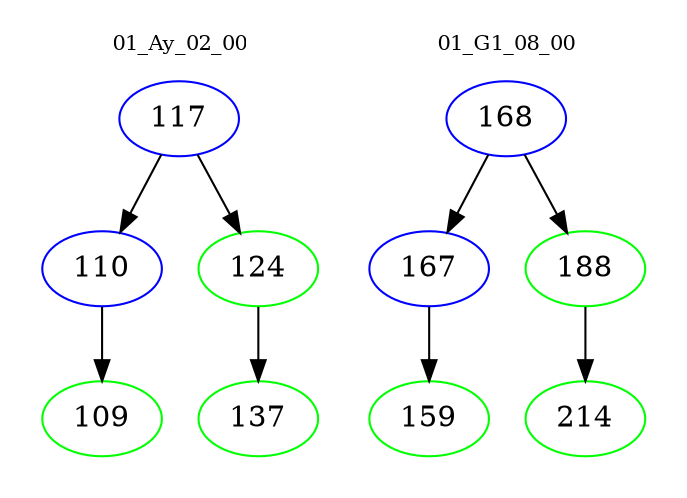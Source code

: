 digraph{
subgraph cluster_0 {
color = white
label = "01_Ay_02_00";
fontsize=10;
T0_117 [label="117", color="blue"]
T0_117 -> T0_110 [color="black"]
T0_110 [label="110", color="blue"]
T0_110 -> T0_109 [color="black"]
T0_109 [label="109", color="green"]
T0_117 -> T0_124 [color="black"]
T0_124 [label="124", color="green"]
T0_124 -> T0_137 [color="black"]
T0_137 [label="137", color="green"]
}
subgraph cluster_1 {
color = white
label = "01_G1_08_00";
fontsize=10;
T1_168 [label="168", color="blue"]
T1_168 -> T1_167 [color="black"]
T1_167 [label="167", color="blue"]
T1_167 -> T1_159 [color="black"]
T1_159 [label="159", color="green"]
T1_168 -> T1_188 [color="black"]
T1_188 [label="188", color="green"]
T1_188 -> T1_214 [color="black"]
T1_214 [label="214", color="green"]
}
}

